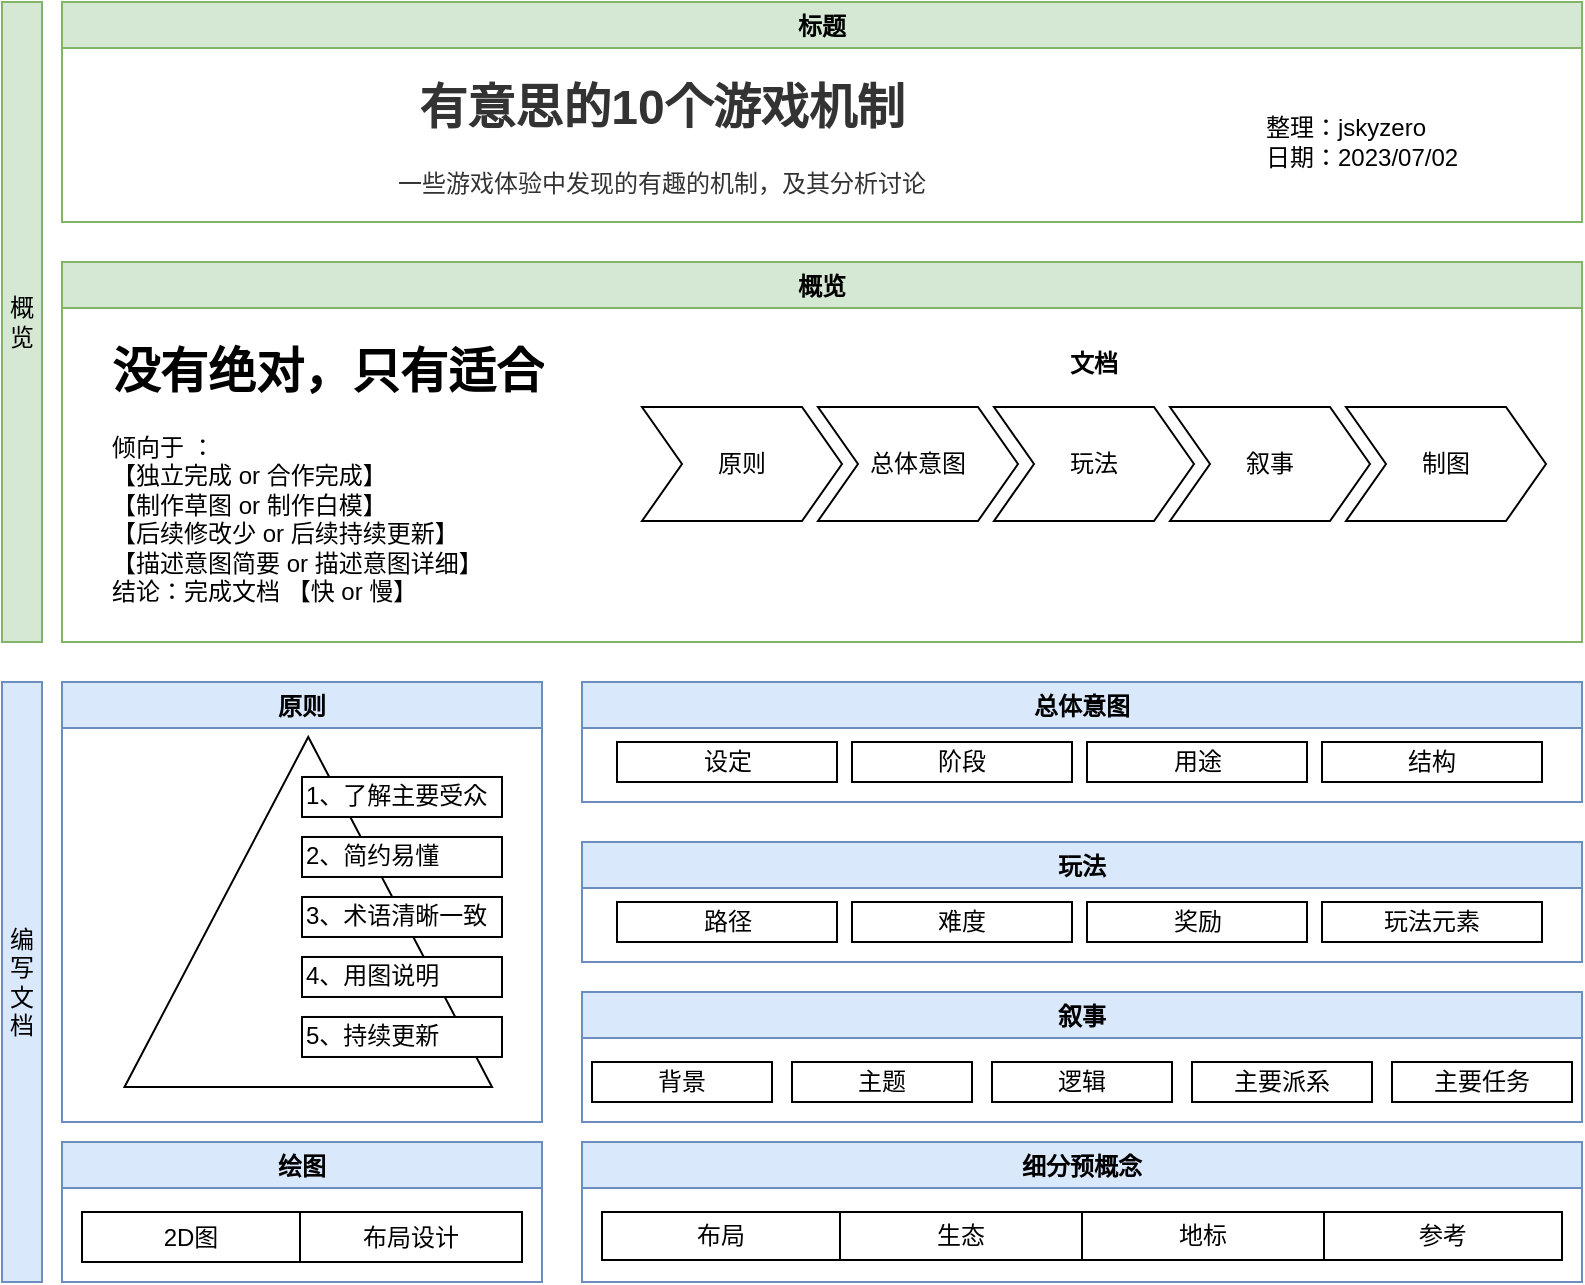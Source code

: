 <mxfile version="21.4.0" type="device">
  <diagram name="第 1 页" id="_phQiuWxwLlMpPd-WPRQ">
    <mxGraphModel dx="1709" dy="1009" grid="1" gridSize="10" guides="1" tooltips="1" connect="1" arrows="1" fold="1" page="1" pageScale="1" pageWidth="827" pageHeight="1169" math="0" shadow="0">
      <root>
        <mxCell id="0" />
        <mxCell id="1" parent="0" />
        <mxCell id="RSrV-nyugaR3g0JBVqkj-3" value="标题" style="swimlane;fillColor=#d5e8d4;strokeColor=#82b366;" parent="1" vertex="1">
          <mxGeometry x="50" y="30" width="760" height="110" as="geometry">
            <mxRectangle x="40" y="30" width="60" height="30" as="alternateBounds" />
          </mxGeometry>
        </mxCell>
        <mxCell id="pVBMojvnLXcMeyQmgSex-11" value="&lt;h1&gt;有意思的10个游戏机制&lt;/h1&gt;&lt;div&gt;一些游戏体验中发现的有趣的机制，及其分析讨论&lt;/div&gt;" style="text;html=1;spacing=5;spacingTop=-20;whiteSpace=wrap;overflow=hidden;rounded=0;glass=0;align=center;verticalAlign=middle;strokeWidth=1;strokeColor=none;fillColor=none;fontColor=#333333;" parent="RSrV-nyugaR3g0JBVqkj-3" vertex="1">
          <mxGeometry y="30" width="600" height="80" as="geometry" />
        </mxCell>
        <mxCell id="RSrV-nyugaR3g0JBVqkj-2" value="整理：jskyzero&lt;br&gt;日期：2023/07/02" style="text;html=1;strokeColor=none;fillColor=none;align=left;verticalAlign=middle;whiteSpace=wrap;rounded=0;" parent="RSrV-nyugaR3g0JBVqkj-3" vertex="1">
          <mxGeometry x="600" y="52.5" width="120" height="35" as="geometry" />
        </mxCell>
        <mxCell id="RSrV-nyugaR3g0JBVqkj-17" value="概览" style="swimlane;fillColor=#d5e8d4;strokeColor=#82b366;startSize=23;" parent="1" vertex="1">
          <mxGeometry x="50" y="160" width="760" height="190" as="geometry" />
        </mxCell>
        <mxCell id="Wfkw3rdMiEcUbe7vrXaN-1" value="文档" style="swimlane;childLayout=stackLayout;horizontal=1;fillColor=none;horizontalStack=1;resizeParent=1;resizeParentMax=0;resizeLast=0;collapsible=0;strokeColor=none;stackBorder=10;stackSpacing=-12;resizable=1;align=center;points=[];whiteSpace=wrap;html=1;startSize=23;" parent="RSrV-nyugaR3g0JBVqkj-17" vertex="1">
          <mxGeometry x="280" y="39.5" width="472" height="100" as="geometry" />
        </mxCell>
        <mxCell id="Wfkw3rdMiEcUbe7vrXaN-2" value="原则" style="shape=step;perimeter=stepPerimeter;fixedSize=1;points=[];whiteSpace=wrap;html=1;" parent="Wfkw3rdMiEcUbe7vrXaN-1" vertex="1">
          <mxGeometry x="10" y="33" width="100" height="57" as="geometry" />
        </mxCell>
        <mxCell id="Wfkw3rdMiEcUbe7vrXaN-3" value="总体意图" style="shape=step;perimeter=stepPerimeter;fixedSize=1;points=[];whiteSpace=wrap;html=1;" parent="Wfkw3rdMiEcUbe7vrXaN-1" vertex="1">
          <mxGeometry x="98" y="33" width="100" height="57" as="geometry" />
        </mxCell>
        <mxCell id="Wfkw3rdMiEcUbe7vrXaN-4" value="玩法" style="shape=step;perimeter=stepPerimeter;fixedSize=1;points=[];whiteSpace=wrap;html=1;" parent="Wfkw3rdMiEcUbe7vrXaN-1" vertex="1">
          <mxGeometry x="186" y="33" width="100" height="57" as="geometry" />
        </mxCell>
        <mxCell id="Wfkw3rdMiEcUbe7vrXaN-5" value="叙事" style="shape=step;perimeter=stepPerimeter;fixedSize=1;points=[];whiteSpace=wrap;html=1;" parent="Wfkw3rdMiEcUbe7vrXaN-1" vertex="1">
          <mxGeometry x="274" y="33" width="100" height="57" as="geometry" />
        </mxCell>
        <mxCell id="Wfkw3rdMiEcUbe7vrXaN-6" value="制图" style="shape=step;perimeter=stepPerimeter;fixedSize=1;points=[];whiteSpace=wrap;html=1;" parent="Wfkw3rdMiEcUbe7vrXaN-1" vertex="1">
          <mxGeometry x="362" y="33" width="100" height="57" as="geometry" />
        </mxCell>
        <mxCell id="Wfkw3rdMiEcUbe7vrXaN-9" value="&lt;h1&gt;没有绝对，只有适合&lt;/h1&gt;&lt;div&gt;倾向于 ：&lt;/div&gt;&lt;div&gt;【独立完成 or 合作完成】&lt;/div&gt;&lt;div&gt;【制作草图 or 制作白模】&lt;/div&gt;&lt;div&gt;【后续修改少 or 后续持续更新】&lt;br&gt;&lt;/div&gt;&lt;div&gt;【描述意图简要 or 描述意图详细】&lt;/div&gt;&lt;div&gt;结论：完成文档 【快 or 慢】&lt;/div&gt;" style="text;html=1;strokeColor=none;fillColor=none;spacing=5;spacingTop=-20;whiteSpace=wrap;overflow=hidden;rounded=0;" parent="RSrV-nyugaR3g0JBVqkj-17" vertex="1">
          <mxGeometry x="20" y="35" width="250" height="145" as="geometry" />
        </mxCell>
        <mxCell id="RSrV-nyugaR3g0JBVqkj-64" value="原则" style="swimlane;fillColor=#dae8fc;strokeColor=#6c8ebf;" parent="1" vertex="1">
          <mxGeometry x="50" y="370" width="240" height="220" as="geometry" />
        </mxCell>
        <mxCell id="Wfkw3rdMiEcUbe7vrXaN-12" value="" style="triangle;whiteSpace=wrap;html=1;rotation=-90;" parent="RSrV-nyugaR3g0JBVqkj-64" vertex="1">
          <mxGeometry x="35.63" y="23.12" width="175" height="183.75" as="geometry" />
        </mxCell>
        <mxCell id="RSrV-nyugaR3g0JBVqkj-80" value="4、用图说明" style="rounded=0;whiteSpace=wrap;html=1;align=left;" parent="RSrV-nyugaR3g0JBVqkj-64" vertex="1">
          <mxGeometry x="120" y="137.49" width="100" height="20" as="geometry" />
        </mxCell>
        <mxCell id="Wfkw3rdMiEcUbe7vrXaN-13" value="3、术语清晰一致" style="rounded=0;whiteSpace=wrap;html=1;align=left;" parent="RSrV-nyugaR3g0JBVqkj-64" vertex="1">
          <mxGeometry x="120" y="107.49" width="100" height="20" as="geometry" />
        </mxCell>
        <mxCell id="Wfkw3rdMiEcUbe7vrXaN-14" value="2、简约易懂" style="rounded=0;whiteSpace=wrap;html=1;align=left;" parent="RSrV-nyugaR3g0JBVqkj-64" vertex="1">
          <mxGeometry x="120" y="77.49" width="100" height="20" as="geometry" />
        </mxCell>
        <mxCell id="Wfkw3rdMiEcUbe7vrXaN-15" value="1、了解主要受众" style="rounded=0;whiteSpace=wrap;html=1;align=left;" parent="RSrV-nyugaR3g0JBVqkj-64" vertex="1">
          <mxGeometry x="120" y="47.49" width="100" height="20" as="geometry" />
        </mxCell>
        <mxCell id="vTdBXP3f8j7jQERfPTc3-1" value="5、持续更新" style="rounded=0;whiteSpace=wrap;html=1;align=left;" parent="RSrV-nyugaR3g0JBVqkj-64" vertex="1">
          <mxGeometry x="120" y="167.49" width="100" height="20" as="geometry" />
        </mxCell>
        <mxCell id="RSrV-nyugaR3g0JBVqkj-82" value="总体意图" style="swimlane;fillColor=#dae8fc;strokeColor=#6c8ebf;startSize=23;" parent="1" vertex="1">
          <mxGeometry x="310" y="370" width="500" height="60" as="geometry" />
        </mxCell>
        <mxCell id="RSrV-nyugaR3g0JBVqkj-87" value="设定" style="rounded=0;whiteSpace=wrap;html=1;" parent="RSrV-nyugaR3g0JBVqkj-82" vertex="1">
          <mxGeometry x="17.5" y="30" width="110" height="20" as="geometry" />
        </mxCell>
        <mxCell id="RSrV-nyugaR3g0JBVqkj-101" value="阶段" style="rounded=0;whiteSpace=wrap;html=1;" parent="RSrV-nyugaR3g0JBVqkj-82" vertex="1">
          <mxGeometry x="135" y="30" width="110" height="20" as="geometry" />
        </mxCell>
        <mxCell id="RSrV-nyugaR3g0JBVqkj-102" value="用途" style="rounded=0;whiteSpace=wrap;html=1;" parent="RSrV-nyugaR3g0JBVqkj-82" vertex="1">
          <mxGeometry x="252.5" y="30" width="110" height="20" as="geometry" />
        </mxCell>
        <mxCell id="vTdBXP3f8j7jQERfPTc3-2" value="结构" style="rounded=0;whiteSpace=wrap;html=1;" parent="RSrV-nyugaR3g0JBVqkj-82" vertex="1">
          <mxGeometry x="370" y="30" width="110" height="20" as="geometry" />
        </mxCell>
        <mxCell id="RSrV-nyugaR3g0JBVqkj-105" value="细分预概念" style="swimlane;fillColor=#dae8fc;strokeColor=#6c8ebf;" parent="1" vertex="1">
          <mxGeometry x="310" y="600" width="500" height="70" as="geometry" />
        </mxCell>
        <mxCell id="Wfkw3rdMiEcUbe7vrXaN-30" value="" style="shape=table;startSize=0;container=1;collapsible=0;childLayout=tableLayout;fontSize=12;" parent="RSrV-nyugaR3g0JBVqkj-105" vertex="1">
          <mxGeometry x="10" y="35" width="480" height="24" as="geometry" />
        </mxCell>
        <mxCell id="Wfkw3rdMiEcUbe7vrXaN-31" value="" style="shape=tableRow;horizontal=0;startSize=0;swimlaneHead=0;swimlaneBody=0;strokeColor=inherit;top=0;left=0;bottom=0;right=0;collapsible=0;dropTarget=0;fillColor=none;points=[[0,0.5],[1,0.5]];portConstraint=eastwest;fontSize=16;" parent="Wfkw3rdMiEcUbe7vrXaN-30" vertex="1">
          <mxGeometry width="480" height="24" as="geometry" />
        </mxCell>
        <mxCell id="Wfkw3rdMiEcUbe7vrXaN-32" value="布局" style="shape=partialRectangle;html=1;whiteSpace=wrap;connectable=0;strokeColor=inherit;overflow=hidden;fillColor=none;top=0;left=0;bottom=0;right=0;pointerEvents=1;fontSize=12;" parent="Wfkw3rdMiEcUbe7vrXaN-31" vertex="1">
          <mxGeometry width="119" height="24" as="geometry">
            <mxRectangle width="119" height="24" as="alternateBounds" />
          </mxGeometry>
        </mxCell>
        <mxCell id="Wfkw3rdMiEcUbe7vrXaN-33" value="生态" style="shape=partialRectangle;html=1;whiteSpace=wrap;connectable=0;strokeColor=inherit;overflow=hidden;fillColor=none;top=0;left=0;bottom=0;right=0;pointerEvents=1;fontSize=12;" parent="Wfkw3rdMiEcUbe7vrXaN-31" vertex="1">
          <mxGeometry x="119" width="121" height="24" as="geometry">
            <mxRectangle width="121" height="24" as="alternateBounds" />
          </mxGeometry>
        </mxCell>
        <mxCell id="Wfkw3rdMiEcUbe7vrXaN-34" value="地标" style="shape=partialRectangle;html=1;whiteSpace=wrap;connectable=0;strokeColor=inherit;overflow=hidden;fillColor=none;top=0;left=0;bottom=0;right=0;pointerEvents=1;fontSize=12;" parent="Wfkw3rdMiEcUbe7vrXaN-31" vertex="1">
          <mxGeometry x="240" width="121" height="24" as="geometry">
            <mxRectangle width="121" height="24" as="alternateBounds" />
          </mxGeometry>
        </mxCell>
        <mxCell id="Wfkw3rdMiEcUbe7vrXaN-43" value="参考" style="shape=partialRectangle;html=1;whiteSpace=wrap;connectable=0;strokeColor=inherit;overflow=hidden;fillColor=none;top=0;left=0;bottom=0;right=0;pointerEvents=1;fontSize=12;" parent="Wfkw3rdMiEcUbe7vrXaN-31" vertex="1">
          <mxGeometry x="361" width="119" height="24" as="geometry">
            <mxRectangle width="119" height="24" as="alternateBounds" />
          </mxGeometry>
        </mxCell>
        <mxCell id="RSrV-nyugaR3g0JBVqkj-123" value="概览" style="rounded=0;whiteSpace=wrap;html=1;fillColor=#d5e8d4;strokeColor=#82b366;" parent="1" vertex="1">
          <mxGeometry x="20" y="30" width="20" height="320" as="geometry" />
        </mxCell>
        <mxCell id="Wfkw3rdMiEcUbe7vrXaN-445" value="编写文档" style="rounded=0;whiteSpace=wrap;html=1;fillColor=#dae8fc;strokeColor=#6c8ebf;" parent="1" vertex="1">
          <mxGeometry x="20" y="370" width="20" height="300" as="geometry" />
        </mxCell>
        <mxCell id="vTdBXP3f8j7jQERfPTc3-3" value="玩法" style="swimlane;fillColor=#dae8fc;strokeColor=#6c8ebf;startSize=23;" parent="1" vertex="1">
          <mxGeometry x="310" y="450" width="500" height="60" as="geometry" />
        </mxCell>
        <mxCell id="vTdBXP3f8j7jQERfPTc3-4" value="路径" style="rounded=0;whiteSpace=wrap;html=1;" parent="vTdBXP3f8j7jQERfPTc3-3" vertex="1">
          <mxGeometry x="17.5" y="30" width="110" height="20" as="geometry" />
        </mxCell>
        <mxCell id="vTdBXP3f8j7jQERfPTc3-5" value="难度" style="rounded=0;whiteSpace=wrap;html=1;" parent="vTdBXP3f8j7jQERfPTc3-3" vertex="1">
          <mxGeometry x="135" y="30" width="110" height="20" as="geometry" />
        </mxCell>
        <mxCell id="vTdBXP3f8j7jQERfPTc3-6" value="奖励" style="rounded=0;whiteSpace=wrap;html=1;" parent="vTdBXP3f8j7jQERfPTc3-3" vertex="1">
          <mxGeometry x="252.5" y="30" width="110" height="20" as="geometry" />
        </mxCell>
        <mxCell id="vTdBXP3f8j7jQERfPTc3-7" value="玩法元素" style="rounded=0;whiteSpace=wrap;html=1;" parent="vTdBXP3f8j7jQERfPTc3-3" vertex="1">
          <mxGeometry x="370" y="30" width="110" height="20" as="geometry" />
        </mxCell>
        <mxCell id="vTdBXP3f8j7jQERfPTc3-8" value="叙事" style="swimlane;fillColor=#dae8fc;strokeColor=#6c8ebf;startSize=23;" parent="1" vertex="1">
          <mxGeometry x="310" y="525" width="500" height="65" as="geometry" />
        </mxCell>
        <mxCell id="vTdBXP3f8j7jQERfPTc3-9" value="背景" style="rounded=0;whiteSpace=wrap;html=1;" parent="vTdBXP3f8j7jQERfPTc3-8" vertex="1">
          <mxGeometry x="5" y="35" width="90" height="20" as="geometry" />
        </mxCell>
        <mxCell id="vTdBXP3f8j7jQERfPTc3-10" value="主题" style="rounded=0;whiteSpace=wrap;html=1;" parent="vTdBXP3f8j7jQERfPTc3-8" vertex="1">
          <mxGeometry x="105" y="35" width="90" height="20" as="geometry" />
        </mxCell>
        <mxCell id="vTdBXP3f8j7jQERfPTc3-11" value="逻辑" style="rounded=0;whiteSpace=wrap;html=1;" parent="vTdBXP3f8j7jQERfPTc3-8" vertex="1">
          <mxGeometry x="205" y="35" width="90" height="20" as="geometry" />
        </mxCell>
        <mxCell id="vTdBXP3f8j7jQERfPTc3-12" value="主要派系" style="rounded=0;whiteSpace=wrap;html=1;" parent="vTdBXP3f8j7jQERfPTc3-8" vertex="1">
          <mxGeometry x="305" y="35" width="90" height="20" as="geometry" />
        </mxCell>
        <mxCell id="vTdBXP3f8j7jQERfPTc3-14" value="主要任务" style="rounded=0;whiteSpace=wrap;html=1;" parent="vTdBXP3f8j7jQERfPTc3-8" vertex="1">
          <mxGeometry x="405" y="35" width="90" height="20" as="geometry" />
        </mxCell>
        <mxCell id="vTdBXP3f8j7jQERfPTc3-15" value="绘图" style="swimlane;fillColor=#dae8fc;strokeColor=#6c8ebf;" parent="1" vertex="1">
          <mxGeometry x="50" y="600" width="240" height="70" as="geometry" />
        </mxCell>
        <mxCell id="vTdBXP3f8j7jQERfPTc3-16" value="" style="shape=table;startSize=0;container=1;collapsible=0;childLayout=tableLayout;fontSize=12;" parent="vTdBXP3f8j7jQERfPTc3-15" vertex="1">
          <mxGeometry x="10" y="35" width="220" height="25" as="geometry" />
        </mxCell>
        <mxCell id="vTdBXP3f8j7jQERfPTc3-17" value="" style="shape=tableRow;horizontal=0;startSize=0;swimlaneHead=0;swimlaneBody=0;strokeColor=inherit;top=0;left=0;bottom=0;right=0;collapsible=0;dropTarget=0;fillColor=none;points=[[0,0.5],[1,0.5]];portConstraint=eastwest;fontSize=16;" parent="vTdBXP3f8j7jQERfPTc3-16" vertex="1">
          <mxGeometry width="220" height="25" as="geometry" />
        </mxCell>
        <mxCell id="vTdBXP3f8j7jQERfPTc3-18" value="2D图" style="shape=partialRectangle;html=1;whiteSpace=wrap;connectable=0;strokeColor=inherit;overflow=hidden;fillColor=none;top=0;left=0;bottom=0;right=0;pointerEvents=1;fontSize=12;" parent="vTdBXP3f8j7jQERfPTc3-17" vertex="1">
          <mxGeometry width="109" height="25" as="geometry">
            <mxRectangle width="109" height="25" as="alternateBounds" />
          </mxGeometry>
        </mxCell>
        <mxCell id="vTdBXP3f8j7jQERfPTc3-19" value="布局设计" style="shape=partialRectangle;html=1;whiteSpace=wrap;connectable=0;strokeColor=inherit;overflow=hidden;fillColor=none;top=0;left=0;bottom=0;right=0;pointerEvents=1;fontSize=12;" parent="vTdBXP3f8j7jQERfPTc3-17" vertex="1">
          <mxGeometry x="109" width="111" height="25" as="geometry">
            <mxRectangle width="111" height="25" as="alternateBounds" />
          </mxGeometry>
        </mxCell>
      </root>
    </mxGraphModel>
  </diagram>
</mxfile>
